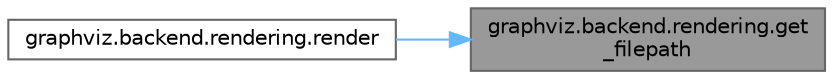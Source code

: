 digraph "graphviz.backend.rendering.get_filepath"
{
 // LATEX_PDF_SIZE
  bgcolor="transparent";
  edge [fontname=Helvetica,fontsize=10,labelfontname=Helvetica,labelfontsize=10];
  node [fontname=Helvetica,fontsize=10,shape=box,height=0.2,width=0.4];
  rankdir="RL";
  Node1 [id="Node000001",label="graphviz.backend.rendering.get\l_filepath",height=0.2,width=0.4,color="gray40", fillcolor="grey60", style="filled", fontcolor="black",tooltip=" "];
  Node1 -> Node2 [id="edge1_Node000001_Node000002",dir="back",color="steelblue1",style="solid",tooltip=" "];
  Node2 [id="Node000002",label="graphviz.backend.rendering.render",height=0.2,width=0.4,color="grey40", fillcolor="white", style="filled",URL="$namespacegraphviz_1_1backend_1_1rendering.html#a65e6253c0efa7ea4d8faf899e6708734",tooltip=" "];
}
